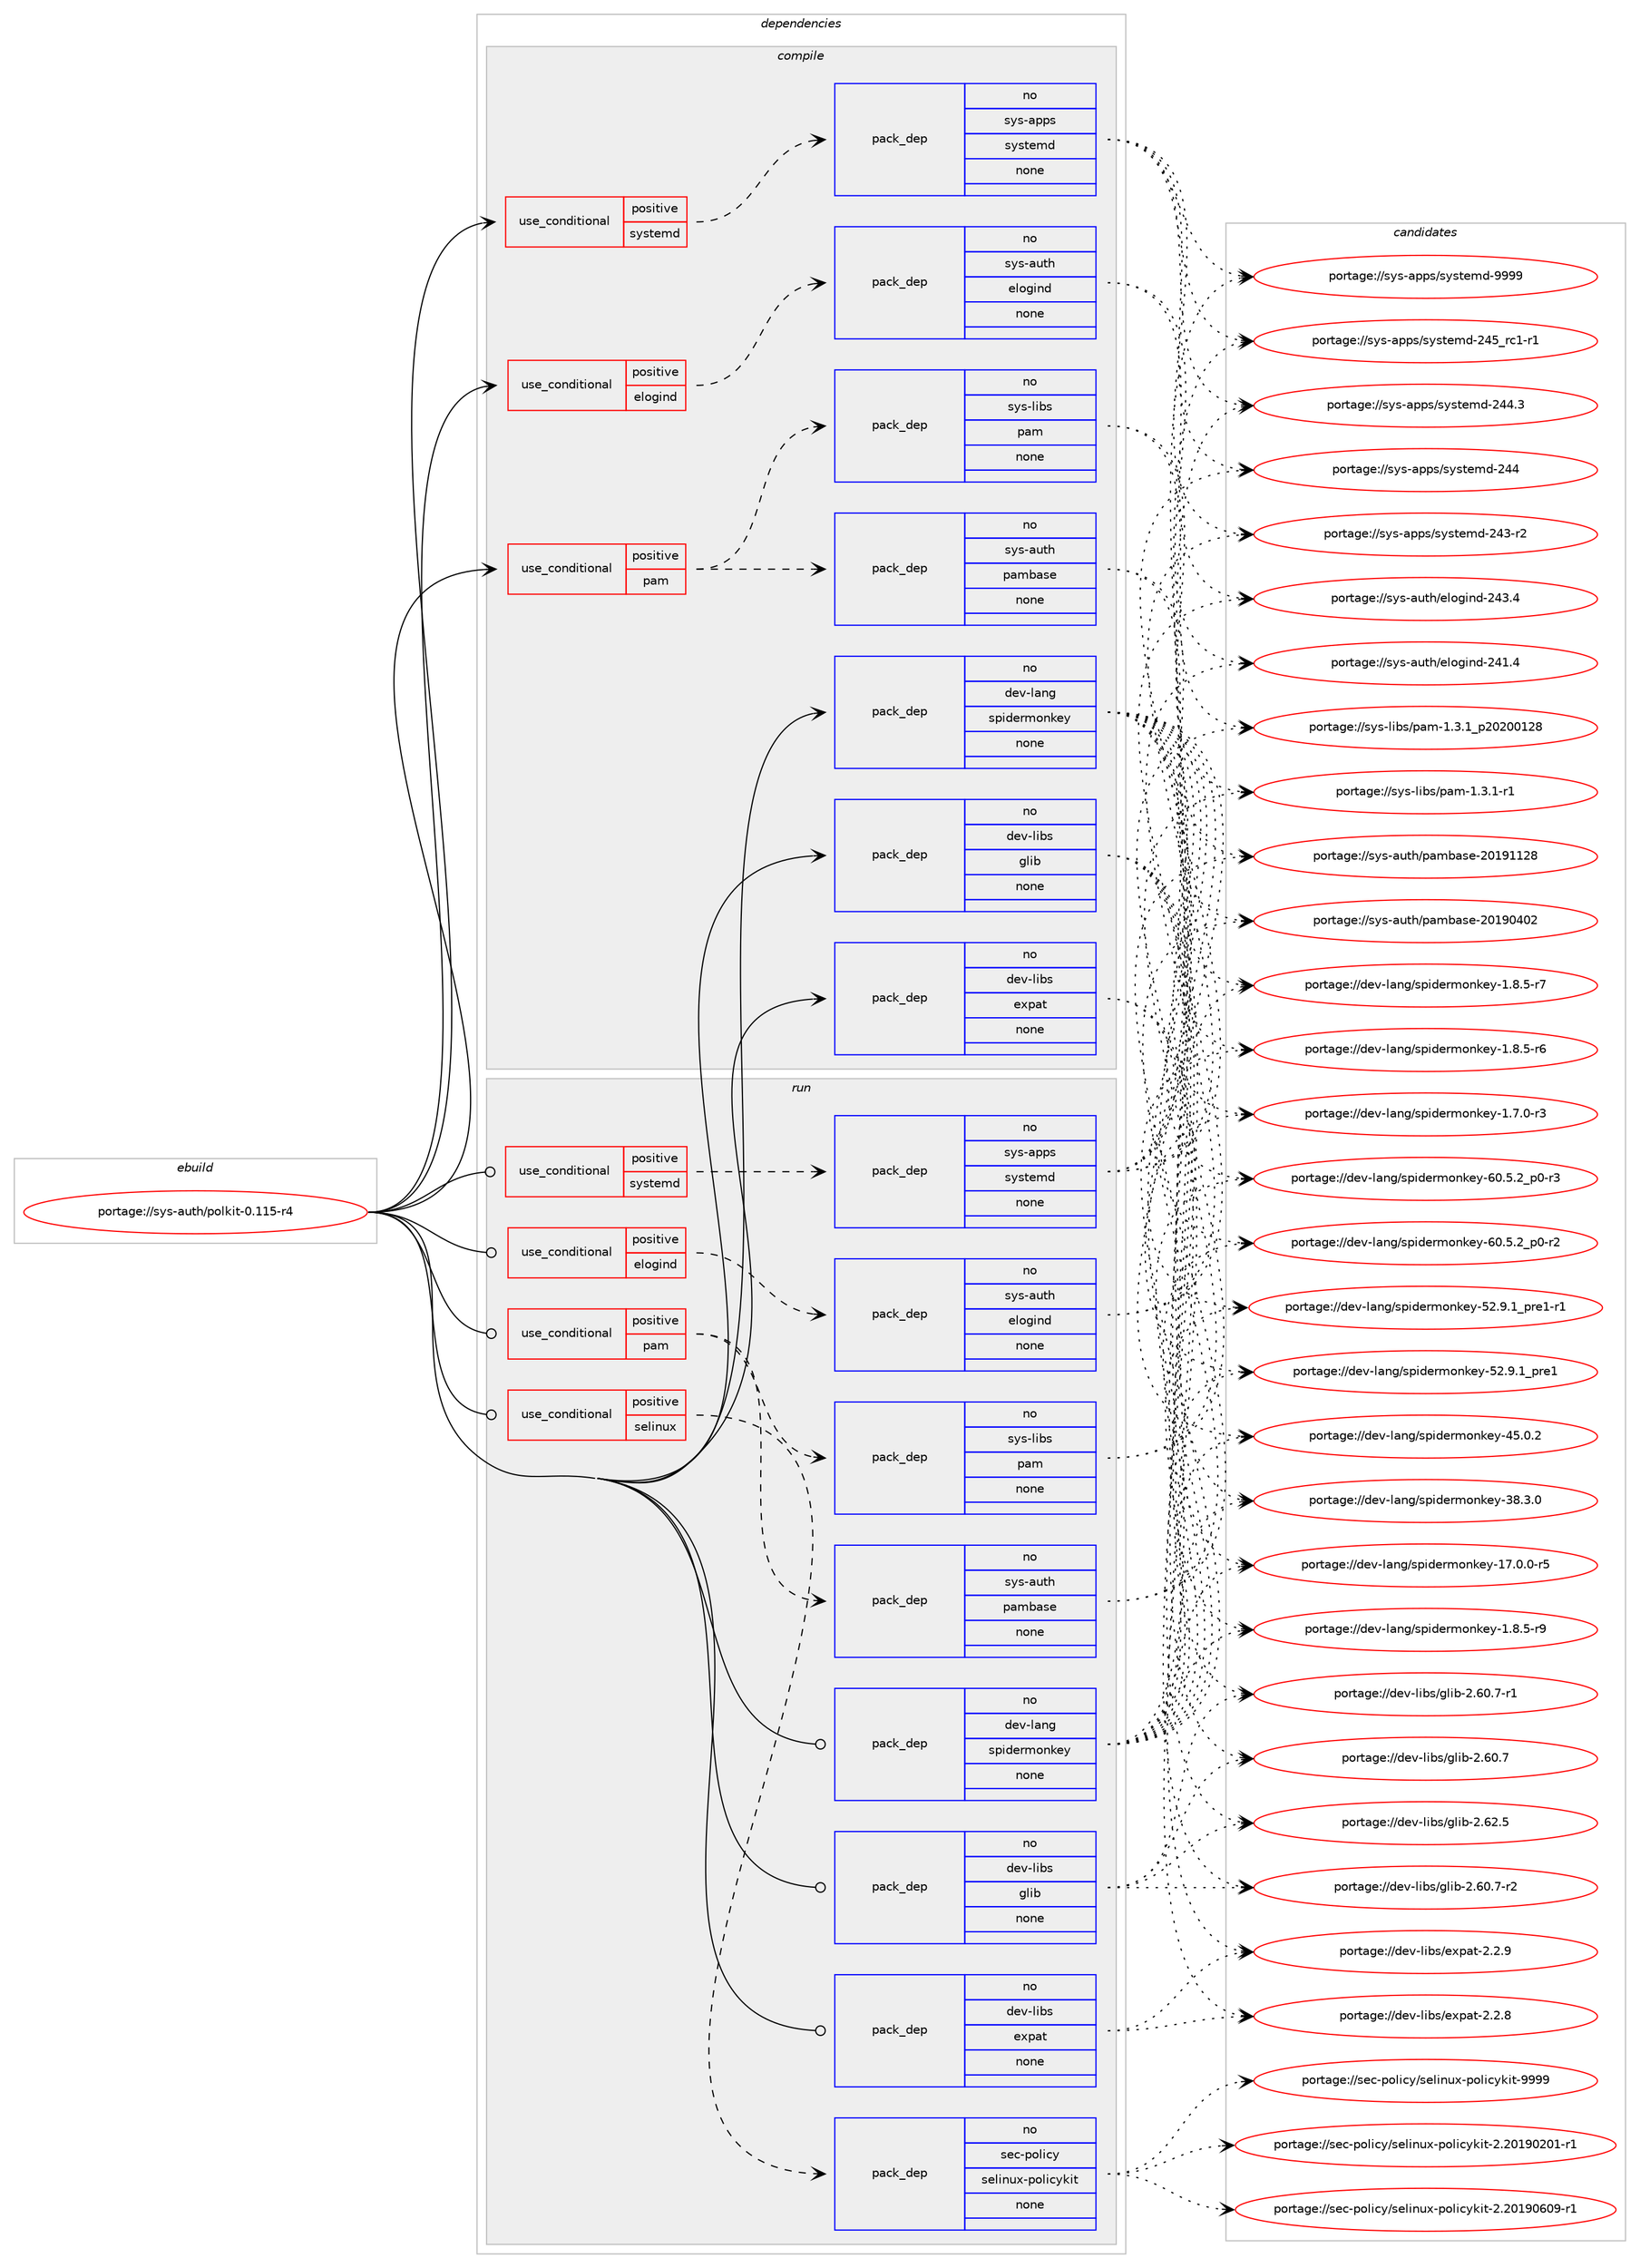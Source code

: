 digraph prolog {

# *************
# Graph options
# *************

newrank=true;
concentrate=true;
compound=true;
graph [rankdir=LR,fontname=Helvetica,fontsize=10,ranksep=1.5];#, ranksep=2.5, nodesep=0.2];
edge  [arrowhead=vee];
node  [fontname=Helvetica,fontsize=10];

# **********
# The ebuild
# **********

subgraph cluster_leftcol {
color=gray;
rank=same;
label=<<i>ebuild</i>>;
id [label="portage://sys-auth/polkit-0.115-r4", color=red, width=4, href="../sys-auth/polkit-0.115-r4.svg"];
}

# ****************
# The dependencies
# ****************

subgraph cluster_midcol {
color=gray;
label=<<i>dependencies</i>>;
subgraph cluster_compile {
fillcolor="#eeeeee";
style=filled;
label=<<i>compile</i>>;
subgraph cond7835 {
dependency38855 [label=<<TABLE BORDER="0" CELLBORDER="1" CELLSPACING="0" CELLPADDING="4"><TR><TD ROWSPAN="3" CELLPADDING="10">use_conditional</TD></TR><TR><TD>positive</TD></TR><TR><TD>elogind</TD></TR></TABLE>>, shape=none, color=red];
subgraph pack30075 {
dependency38856 [label=<<TABLE BORDER="0" CELLBORDER="1" CELLSPACING="0" CELLPADDING="4" WIDTH="220"><TR><TD ROWSPAN="6" CELLPADDING="30">pack_dep</TD></TR><TR><TD WIDTH="110">no</TD></TR><TR><TD>sys-auth</TD></TR><TR><TD>elogind</TD></TR><TR><TD>none</TD></TR><TR><TD></TD></TR></TABLE>>, shape=none, color=blue];
}
dependency38855:e -> dependency38856:w [weight=20,style="dashed",arrowhead="vee"];
}
id:e -> dependency38855:w [weight=20,style="solid",arrowhead="vee"];
subgraph cond7836 {
dependency38857 [label=<<TABLE BORDER="0" CELLBORDER="1" CELLSPACING="0" CELLPADDING="4"><TR><TD ROWSPAN="3" CELLPADDING="10">use_conditional</TD></TR><TR><TD>positive</TD></TR><TR><TD>pam</TD></TR></TABLE>>, shape=none, color=red];
subgraph pack30076 {
dependency38858 [label=<<TABLE BORDER="0" CELLBORDER="1" CELLSPACING="0" CELLPADDING="4" WIDTH="220"><TR><TD ROWSPAN="6" CELLPADDING="30">pack_dep</TD></TR><TR><TD WIDTH="110">no</TD></TR><TR><TD>sys-auth</TD></TR><TR><TD>pambase</TD></TR><TR><TD>none</TD></TR><TR><TD></TD></TR></TABLE>>, shape=none, color=blue];
}
dependency38857:e -> dependency38858:w [weight=20,style="dashed",arrowhead="vee"];
subgraph pack30077 {
dependency38859 [label=<<TABLE BORDER="0" CELLBORDER="1" CELLSPACING="0" CELLPADDING="4" WIDTH="220"><TR><TD ROWSPAN="6" CELLPADDING="30">pack_dep</TD></TR><TR><TD WIDTH="110">no</TD></TR><TR><TD>sys-libs</TD></TR><TR><TD>pam</TD></TR><TR><TD>none</TD></TR><TR><TD></TD></TR></TABLE>>, shape=none, color=blue];
}
dependency38857:e -> dependency38859:w [weight=20,style="dashed",arrowhead="vee"];
}
id:e -> dependency38857:w [weight=20,style="solid",arrowhead="vee"];
subgraph cond7837 {
dependency38860 [label=<<TABLE BORDER="0" CELLBORDER="1" CELLSPACING="0" CELLPADDING="4"><TR><TD ROWSPAN="3" CELLPADDING="10">use_conditional</TD></TR><TR><TD>positive</TD></TR><TR><TD>systemd</TD></TR></TABLE>>, shape=none, color=red];
subgraph pack30078 {
dependency38861 [label=<<TABLE BORDER="0" CELLBORDER="1" CELLSPACING="0" CELLPADDING="4" WIDTH="220"><TR><TD ROWSPAN="6" CELLPADDING="30">pack_dep</TD></TR><TR><TD WIDTH="110">no</TD></TR><TR><TD>sys-apps</TD></TR><TR><TD>systemd</TD></TR><TR><TD>none</TD></TR><TR><TD></TD></TR></TABLE>>, shape=none, color=blue];
}
dependency38860:e -> dependency38861:w [weight=20,style="dashed",arrowhead="vee"];
}
id:e -> dependency38860:w [weight=20,style="solid",arrowhead="vee"];
subgraph pack30079 {
dependency38862 [label=<<TABLE BORDER="0" CELLBORDER="1" CELLSPACING="0" CELLPADDING="4" WIDTH="220"><TR><TD ROWSPAN="6" CELLPADDING="30">pack_dep</TD></TR><TR><TD WIDTH="110">no</TD></TR><TR><TD>dev-lang</TD></TR><TR><TD>spidermonkey</TD></TR><TR><TD>none</TD></TR><TR><TD></TD></TR></TABLE>>, shape=none, color=blue];
}
id:e -> dependency38862:w [weight=20,style="solid",arrowhead="vee"];
subgraph pack30080 {
dependency38863 [label=<<TABLE BORDER="0" CELLBORDER="1" CELLSPACING="0" CELLPADDING="4" WIDTH="220"><TR><TD ROWSPAN="6" CELLPADDING="30">pack_dep</TD></TR><TR><TD WIDTH="110">no</TD></TR><TR><TD>dev-libs</TD></TR><TR><TD>expat</TD></TR><TR><TD>none</TD></TR><TR><TD></TD></TR></TABLE>>, shape=none, color=blue];
}
id:e -> dependency38863:w [weight=20,style="solid",arrowhead="vee"];
subgraph pack30081 {
dependency38864 [label=<<TABLE BORDER="0" CELLBORDER="1" CELLSPACING="0" CELLPADDING="4" WIDTH="220"><TR><TD ROWSPAN="6" CELLPADDING="30">pack_dep</TD></TR><TR><TD WIDTH="110">no</TD></TR><TR><TD>dev-libs</TD></TR><TR><TD>glib</TD></TR><TR><TD>none</TD></TR><TR><TD></TD></TR></TABLE>>, shape=none, color=blue];
}
id:e -> dependency38864:w [weight=20,style="solid",arrowhead="vee"];
}
subgraph cluster_compileandrun {
fillcolor="#eeeeee";
style=filled;
label=<<i>compile and run</i>>;
}
subgraph cluster_run {
fillcolor="#eeeeee";
style=filled;
label=<<i>run</i>>;
subgraph cond7838 {
dependency38865 [label=<<TABLE BORDER="0" CELLBORDER="1" CELLSPACING="0" CELLPADDING="4"><TR><TD ROWSPAN="3" CELLPADDING="10">use_conditional</TD></TR><TR><TD>positive</TD></TR><TR><TD>elogind</TD></TR></TABLE>>, shape=none, color=red];
subgraph pack30082 {
dependency38866 [label=<<TABLE BORDER="0" CELLBORDER="1" CELLSPACING="0" CELLPADDING="4" WIDTH="220"><TR><TD ROWSPAN="6" CELLPADDING="30">pack_dep</TD></TR><TR><TD WIDTH="110">no</TD></TR><TR><TD>sys-auth</TD></TR><TR><TD>elogind</TD></TR><TR><TD>none</TD></TR><TR><TD></TD></TR></TABLE>>, shape=none, color=blue];
}
dependency38865:e -> dependency38866:w [weight=20,style="dashed",arrowhead="vee"];
}
id:e -> dependency38865:w [weight=20,style="solid",arrowhead="odot"];
subgraph cond7839 {
dependency38867 [label=<<TABLE BORDER="0" CELLBORDER="1" CELLSPACING="0" CELLPADDING="4"><TR><TD ROWSPAN="3" CELLPADDING="10">use_conditional</TD></TR><TR><TD>positive</TD></TR><TR><TD>pam</TD></TR></TABLE>>, shape=none, color=red];
subgraph pack30083 {
dependency38868 [label=<<TABLE BORDER="0" CELLBORDER="1" CELLSPACING="0" CELLPADDING="4" WIDTH="220"><TR><TD ROWSPAN="6" CELLPADDING="30">pack_dep</TD></TR><TR><TD WIDTH="110">no</TD></TR><TR><TD>sys-auth</TD></TR><TR><TD>pambase</TD></TR><TR><TD>none</TD></TR><TR><TD></TD></TR></TABLE>>, shape=none, color=blue];
}
dependency38867:e -> dependency38868:w [weight=20,style="dashed",arrowhead="vee"];
subgraph pack30084 {
dependency38869 [label=<<TABLE BORDER="0" CELLBORDER="1" CELLSPACING="0" CELLPADDING="4" WIDTH="220"><TR><TD ROWSPAN="6" CELLPADDING="30">pack_dep</TD></TR><TR><TD WIDTH="110">no</TD></TR><TR><TD>sys-libs</TD></TR><TR><TD>pam</TD></TR><TR><TD>none</TD></TR><TR><TD></TD></TR></TABLE>>, shape=none, color=blue];
}
dependency38867:e -> dependency38869:w [weight=20,style="dashed",arrowhead="vee"];
}
id:e -> dependency38867:w [weight=20,style="solid",arrowhead="odot"];
subgraph cond7840 {
dependency38870 [label=<<TABLE BORDER="0" CELLBORDER="1" CELLSPACING="0" CELLPADDING="4"><TR><TD ROWSPAN="3" CELLPADDING="10">use_conditional</TD></TR><TR><TD>positive</TD></TR><TR><TD>selinux</TD></TR></TABLE>>, shape=none, color=red];
subgraph pack30085 {
dependency38871 [label=<<TABLE BORDER="0" CELLBORDER="1" CELLSPACING="0" CELLPADDING="4" WIDTH="220"><TR><TD ROWSPAN="6" CELLPADDING="30">pack_dep</TD></TR><TR><TD WIDTH="110">no</TD></TR><TR><TD>sec-policy</TD></TR><TR><TD>selinux-policykit</TD></TR><TR><TD>none</TD></TR><TR><TD></TD></TR></TABLE>>, shape=none, color=blue];
}
dependency38870:e -> dependency38871:w [weight=20,style="dashed",arrowhead="vee"];
}
id:e -> dependency38870:w [weight=20,style="solid",arrowhead="odot"];
subgraph cond7841 {
dependency38872 [label=<<TABLE BORDER="0" CELLBORDER="1" CELLSPACING="0" CELLPADDING="4"><TR><TD ROWSPAN="3" CELLPADDING="10">use_conditional</TD></TR><TR><TD>positive</TD></TR><TR><TD>systemd</TD></TR></TABLE>>, shape=none, color=red];
subgraph pack30086 {
dependency38873 [label=<<TABLE BORDER="0" CELLBORDER="1" CELLSPACING="0" CELLPADDING="4" WIDTH="220"><TR><TD ROWSPAN="6" CELLPADDING="30">pack_dep</TD></TR><TR><TD WIDTH="110">no</TD></TR><TR><TD>sys-apps</TD></TR><TR><TD>systemd</TD></TR><TR><TD>none</TD></TR><TR><TD></TD></TR></TABLE>>, shape=none, color=blue];
}
dependency38872:e -> dependency38873:w [weight=20,style="dashed",arrowhead="vee"];
}
id:e -> dependency38872:w [weight=20,style="solid",arrowhead="odot"];
subgraph pack30087 {
dependency38874 [label=<<TABLE BORDER="0" CELLBORDER="1" CELLSPACING="0" CELLPADDING="4" WIDTH="220"><TR><TD ROWSPAN="6" CELLPADDING="30">pack_dep</TD></TR><TR><TD WIDTH="110">no</TD></TR><TR><TD>dev-lang</TD></TR><TR><TD>spidermonkey</TD></TR><TR><TD>none</TD></TR><TR><TD></TD></TR></TABLE>>, shape=none, color=blue];
}
id:e -> dependency38874:w [weight=20,style="solid",arrowhead="odot"];
subgraph pack30088 {
dependency38875 [label=<<TABLE BORDER="0" CELLBORDER="1" CELLSPACING="0" CELLPADDING="4" WIDTH="220"><TR><TD ROWSPAN="6" CELLPADDING="30">pack_dep</TD></TR><TR><TD WIDTH="110">no</TD></TR><TR><TD>dev-libs</TD></TR><TR><TD>expat</TD></TR><TR><TD>none</TD></TR><TR><TD></TD></TR></TABLE>>, shape=none, color=blue];
}
id:e -> dependency38875:w [weight=20,style="solid",arrowhead="odot"];
subgraph pack30089 {
dependency38876 [label=<<TABLE BORDER="0" CELLBORDER="1" CELLSPACING="0" CELLPADDING="4" WIDTH="220"><TR><TD ROWSPAN="6" CELLPADDING="30">pack_dep</TD></TR><TR><TD WIDTH="110">no</TD></TR><TR><TD>dev-libs</TD></TR><TR><TD>glib</TD></TR><TR><TD>none</TD></TR><TR><TD></TD></TR></TABLE>>, shape=none, color=blue];
}
id:e -> dependency38876:w [weight=20,style="solid",arrowhead="odot"];
}
}

# **************
# The candidates
# **************

subgraph cluster_choices {
rank=same;
color=gray;
label=<<i>candidates</i>>;

subgraph choice30075 {
color=black;
nodesep=1;
choice115121115459711711610447101108111103105110100455052514652 [label="portage://sys-auth/elogind-243.4", color=red, width=4,href="../sys-auth/elogind-243.4.svg"];
choice115121115459711711610447101108111103105110100455052494652 [label="portage://sys-auth/elogind-241.4", color=red, width=4,href="../sys-auth/elogind-241.4.svg"];
dependency38856:e -> choice115121115459711711610447101108111103105110100455052514652:w [style=dotted,weight="100"];
dependency38856:e -> choice115121115459711711610447101108111103105110100455052494652:w [style=dotted,weight="100"];
}
subgraph choice30076 {
color=black;
nodesep=1;
choice115121115459711711610447112971099897115101455048495749495056 [label="portage://sys-auth/pambase-20191128", color=red, width=4,href="../sys-auth/pambase-20191128.svg"];
choice115121115459711711610447112971099897115101455048495748524850 [label="portage://sys-auth/pambase-20190402", color=red, width=4,href="../sys-auth/pambase-20190402.svg"];
dependency38858:e -> choice115121115459711711610447112971099897115101455048495749495056:w [style=dotted,weight="100"];
dependency38858:e -> choice115121115459711711610447112971099897115101455048495748524850:w [style=dotted,weight="100"];
}
subgraph choice30077 {
color=black;
nodesep=1;
choice11512111545108105981154711297109454946514649951125048504848495056 [label="portage://sys-libs/pam-1.3.1_p20200128", color=red, width=4,href="../sys-libs/pam-1.3.1_p20200128.svg"];
choice115121115451081059811547112971094549465146494511449 [label="portage://sys-libs/pam-1.3.1-r1", color=red, width=4,href="../sys-libs/pam-1.3.1-r1.svg"];
dependency38859:e -> choice11512111545108105981154711297109454946514649951125048504848495056:w [style=dotted,weight="100"];
dependency38859:e -> choice115121115451081059811547112971094549465146494511449:w [style=dotted,weight="100"];
}
subgraph choice30078 {
color=black;
nodesep=1;
choice1151211154597112112115471151211151161011091004557575757 [label="portage://sys-apps/systemd-9999", color=red, width=4,href="../sys-apps/systemd-9999.svg"];
choice115121115459711211211547115121115116101109100455052539511499494511449 [label="portage://sys-apps/systemd-245_rc1-r1", color=red, width=4,href="../sys-apps/systemd-245_rc1-r1.svg"];
choice115121115459711211211547115121115116101109100455052524651 [label="portage://sys-apps/systemd-244.3", color=red, width=4,href="../sys-apps/systemd-244.3.svg"];
choice11512111545971121121154711512111511610110910045505252 [label="portage://sys-apps/systemd-244", color=red, width=4,href="../sys-apps/systemd-244.svg"];
choice115121115459711211211547115121115116101109100455052514511450 [label="portage://sys-apps/systemd-243-r2", color=red, width=4,href="../sys-apps/systemd-243-r2.svg"];
dependency38861:e -> choice1151211154597112112115471151211151161011091004557575757:w [style=dotted,weight="100"];
dependency38861:e -> choice115121115459711211211547115121115116101109100455052539511499494511449:w [style=dotted,weight="100"];
dependency38861:e -> choice115121115459711211211547115121115116101109100455052524651:w [style=dotted,weight="100"];
dependency38861:e -> choice11512111545971121121154711512111511610110910045505252:w [style=dotted,weight="100"];
dependency38861:e -> choice115121115459711211211547115121115116101109100455052514511450:w [style=dotted,weight="100"];
}
subgraph choice30079 {
color=black;
nodesep=1;
choice1001011184510897110103471151121051001011141091111101071011214554484653465095112484511451 [label="portage://dev-lang/spidermonkey-60.5.2_p0-r3", color=red, width=4,href="../dev-lang/spidermonkey-60.5.2_p0-r3.svg"];
choice1001011184510897110103471151121051001011141091111101071011214554484653465095112484511450 [label="portage://dev-lang/spidermonkey-60.5.2_p0-r2", color=red, width=4,href="../dev-lang/spidermonkey-60.5.2_p0-r2.svg"];
choice1001011184510897110103471151121051001011141091111101071011214553504657464995112114101494511449 [label="portage://dev-lang/spidermonkey-52.9.1_pre1-r1", color=red, width=4,href="../dev-lang/spidermonkey-52.9.1_pre1-r1.svg"];
choice100101118451089711010347115112105100101114109111110107101121455350465746499511211410149 [label="portage://dev-lang/spidermonkey-52.9.1_pre1", color=red, width=4,href="../dev-lang/spidermonkey-52.9.1_pre1.svg"];
choice10010111845108971101034711511210510010111410911111010710112145525346484650 [label="portage://dev-lang/spidermonkey-45.0.2", color=red, width=4,href="../dev-lang/spidermonkey-45.0.2.svg"];
choice10010111845108971101034711511210510010111410911111010710112145515646514648 [label="portage://dev-lang/spidermonkey-38.3.0", color=red, width=4,href="../dev-lang/spidermonkey-38.3.0.svg"];
choice100101118451089711010347115112105100101114109111110107101121454955464846484511453 [label="portage://dev-lang/spidermonkey-17.0.0-r5", color=red, width=4,href="../dev-lang/spidermonkey-17.0.0-r5.svg"];
choice1001011184510897110103471151121051001011141091111101071011214549465646534511457 [label="portage://dev-lang/spidermonkey-1.8.5-r9", color=red, width=4,href="../dev-lang/spidermonkey-1.8.5-r9.svg"];
choice1001011184510897110103471151121051001011141091111101071011214549465646534511455 [label="portage://dev-lang/spidermonkey-1.8.5-r7", color=red, width=4,href="../dev-lang/spidermonkey-1.8.5-r7.svg"];
choice1001011184510897110103471151121051001011141091111101071011214549465646534511454 [label="portage://dev-lang/spidermonkey-1.8.5-r6", color=red, width=4,href="../dev-lang/spidermonkey-1.8.5-r6.svg"];
choice1001011184510897110103471151121051001011141091111101071011214549465546484511451 [label="portage://dev-lang/spidermonkey-1.7.0-r3", color=red, width=4,href="../dev-lang/spidermonkey-1.7.0-r3.svg"];
dependency38862:e -> choice1001011184510897110103471151121051001011141091111101071011214554484653465095112484511451:w [style=dotted,weight="100"];
dependency38862:e -> choice1001011184510897110103471151121051001011141091111101071011214554484653465095112484511450:w [style=dotted,weight="100"];
dependency38862:e -> choice1001011184510897110103471151121051001011141091111101071011214553504657464995112114101494511449:w [style=dotted,weight="100"];
dependency38862:e -> choice100101118451089711010347115112105100101114109111110107101121455350465746499511211410149:w [style=dotted,weight="100"];
dependency38862:e -> choice10010111845108971101034711511210510010111410911111010710112145525346484650:w [style=dotted,weight="100"];
dependency38862:e -> choice10010111845108971101034711511210510010111410911111010710112145515646514648:w [style=dotted,weight="100"];
dependency38862:e -> choice100101118451089711010347115112105100101114109111110107101121454955464846484511453:w [style=dotted,weight="100"];
dependency38862:e -> choice1001011184510897110103471151121051001011141091111101071011214549465646534511457:w [style=dotted,weight="100"];
dependency38862:e -> choice1001011184510897110103471151121051001011141091111101071011214549465646534511455:w [style=dotted,weight="100"];
dependency38862:e -> choice1001011184510897110103471151121051001011141091111101071011214549465646534511454:w [style=dotted,weight="100"];
dependency38862:e -> choice1001011184510897110103471151121051001011141091111101071011214549465546484511451:w [style=dotted,weight="100"];
}
subgraph choice30080 {
color=black;
nodesep=1;
choice10010111845108105981154710112011297116455046504657 [label="portage://dev-libs/expat-2.2.9", color=red, width=4,href="../dev-libs/expat-2.2.9.svg"];
choice10010111845108105981154710112011297116455046504656 [label="portage://dev-libs/expat-2.2.8", color=red, width=4,href="../dev-libs/expat-2.2.8.svg"];
dependency38863:e -> choice10010111845108105981154710112011297116455046504657:w [style=dotted,weight="100"];
dependency38863:e -> choice10010111845108105981154710112011297116455046504656:w [style=dotted,weight="100"];
}
subgraph choice30081 {
color=black;
nodesep=1;
choice1001011184510810598115471031081059845504654504653 [label="portage://dev-libs/glib-2.62.5", color=red, width=4,href="../dev-libs/glib-2.62.5.svg"];
choice10010111845108105981154710310810598455046544846554511450 [label="portage://dev-libs/glib-2.60.7-r2", color=red, width=4,href="../dev-libs/glib-2.60.7-r2.svg"];
choice10010111845108105981154710310810598455046544846554511449 [label="portage://dev-libs/glib-2.60.7-r1", color=red, width=4,href="../dev-libs/glib-2.60.7-r1.svg"];
choice1001011184510810598115471031081059845504654484655 [label="portage://dev-libs/glib-2.60.7", color=red, width=4,href="../dev-libs/glib-2.60.7.svg"];
dependency38864:e -> choice1001011184510810598115471031081059845504654504653:w [style=dotted,weight="100"];
dependency38864:e -> choice10010111845108105981154710310810598455046544846554511450:w [style=dotted,weight="100"];
dependency38864:e -> choice10010111845108105981154710310810598455046544846554511449:w [style=dotted,weight="100"];
dependency38864:e -> choice1001011184510810598115471031081059845504654484655:w [style=dotted,weight="100"];
}
subgraph choice30082 {
color=black;
nodesep=1;
choice115121115459711711610447101108111103105110100455052514652 [label="portage://sys-auth/elogind-243.4", color=red, width=4,href="../sys-auth/elogind-243.4.svg"];
choice115121115459711711610447101108111103105110100455052494652 [label="portage://sys-auth/elogind-241.4", color=red, width=4,href="../sys-auth/elogind-241.4.svg"];
dependency38866:e -> choice115121115459711711610447101108111103105110100455052514652:w [style=dotted,weight="100"];
dependency38866:e -> choice115121115459711711610447101108111103105110100455052494652:w [style=dotted,weight="100"];
}
subgraph choice30083 {
color=black;
nodesep=1;
choice115121115459711711610447112971099897115101455048495749495056 [label="portage://sys-auth/pambase-20191128", color=red, width=4,href="../sys-auth/pambase-20191128.svg"];
choice115121115459711711610447112971099897115101455048495748524850 [label="portage://sys-auth/pambase-20190402", color=red, width=4,href="../sys-auth/pambase-20190402.svg"];
dependency38868:e -> choice115121115459711711610447112971099897115101455048495749495056:w [style=dotted,weight="100"];
dependency38868:e -> choice115121115459711711610447112971099897115101455048495748524850:w [style=dotted,weight="100"];
}
subgraph choice30084 {
color=black;
nodesep=1;
choice11512111545108105981154711297109454946514649951125048504848495056 [label="portage://sys-libs/pam-1.3.1_p20200128", color=red, width=4,href="../sys-libs/pam-1.3.1_p20200128.svg"];
choice115121115451081059811547112971094549465146494511449 [label="portage://sys-libs/pam-1.3.1-r1", color=red, width=4,href="../sys-libs/pam-1.3.1-r1.svg"];
dependency38869:e -> choice11512111545108105981154711297109454946514649951125048504848495056:w [style=dotted,weight="100"];
dependency38869:e -> choice115121115451081059811547112971094549465146494511449:w [style=dotted,weight="100"];
}
subgraph choice30085 {
color=black;
nodesep=1;
choice1151019945112111108105991214711510110810511011712045112111108105991211071051164557575757 [label="portage://sec-policy/selinux-policykit-9999", color=red, width=4,href="../sec-policy/selinux-policykit-9999.svg"];
choice11510199451121111081059912147115101108105110117120451121111081059912110710511645504650484957485448574511449 [label="portage://sec-policy/selinux-policykit-2.20190609-r1", color=red, width=4,href="../sec-policy/selinux-policykit-2.20190609-r1.svg"];
choice11510199451121111081059912147115101108105110117120451121111081059912110710511645504650484957485048494511449 [label="portage://sec-policy/selinux-policykit-2.20190201-r1", color=red, width=4,href="../sec-policy/selinux-policykit-2.20190201-r1.svg"];
dependency38871:e -> choice1151019945112111108105991214711510110810511011712045112111108105991211071051164557575757:w [style=dotted,weight="100"];
dependency38871:e -> choice11510199451121111081059912147115101108105110117120451121111081059912110710511645504650484957485448574511449:w [style=dotted,weight="100"];
dependency38871:e -> choice11510199451121111081059912147115101108105110117120451121111081059912110710511645504650484957485048494511449:w [style=dotted,weight="100"];
}
subgraph choice30086 {
color=black;
nodesep=1;
choice1151211154597112112115471151211151161011091004557575757 [label="portage://sys-apps/systemd-9999", color=red, width=4,href="../sys-apps/systemd-9999.svg"];
choice115121115459711211211547115121115116101109100455052539511499494511449 [label="portage://sys-apps/systemd-245_rc1-r1", color=red, width=4,href="../sys-apps/systemd-245_rc1-r1.svg"];
choice115121115459711211211547115121115116101109100455052524651 [label="portage://sys-apps/systemd-244.3", color=red, width=4,href="../sys-apps/systemd-244.3.svg"];
choice11512111545971121121154711512111511610110910045505252 [label="portage://sys-apps/systemd-244", color=red, width=4,href="../sys-apps/systemd-244.svg"];
choice115121115459711211211547115121115116101109100455052514511450 [label="portage://sys-apps/systemd-243-r2", color=red, width=4,href="../sys-apps/systemd-243-r2.svg"];
dependency38873:e -> choice1151211154597112112115471151211151161011091004557575757:w [style=dotted,weight="100"];
dependency38873:e -> choice115121115459711211211547115121115116101109100455052539511499494511449:w [style=dotted,weight="100"];
dependency38873:e -> choice115121115459711211211547115121115116101109100455052524651:w [style=dotted,weight="100"];
dependency38873:e -> choice11512111545971121121154711512111511610110910045505252:w [style=dotted,weight="100"];
dependency38873:e -> choice115121115459711211211547115121115116101109100455052514511450:w [style=dotted,weight="100"];
}
subgraph choice30087 {
color=black;
nodesep=1;
choice1001011184510897110103471151121051001011141091111101071011214554484653465095112484511451 [label="portage://dev-lang/spidermonkey-60.5.2_p0-r3", color=red, width=4,href="../dev-lang/spidermonkey-60.5.2_p0-r3.svg"];
choice1001011184510897110103471151121051001011141091111101071011214554484653465095112484511450 [label="portage://dev-lang/spidermonkey-60.5.2_p0-r2", color=red, width=4,href="../dev-lang/spidermonkey-60.5.2_p0-r2.svg"];
choice1001011184510897110103471151121051001011141091111101071011214553504657464995112114101494511449 [label="portage://dev-lang/spidermonkey-52.9.1_pre1-r1", color=red, width=4,href="../dev-lang/spidermonkey-52.9.1_pre1-r1.svg"];
choice100101118451089711010347115112105100101114109111110107101121455350465746499511211410149 [label="portage://dev-lang/spidermonkey-52.9.1_pre1", color=red, width=4,href="../dev-lang/spidermonkey-52.9.1_pre1.svg"];
choice10010111845108971101034711511210510010111410911111010710112145525346484650 [label="portage://dev-lang/spidermonkey-45.0.2", color=red, width=4,href="../dev-lang/spidermonkey-45.0.2.svg"];
choice10010111845108971101034711511210510010111410911111010710112145515646514648 [label="portage://dev-lang/spidermonkey-38.3.0", color=red, width=4,href="../dev-lang/spidermonkey-38.3.0.svg"];
choice100101118451089711010347115112105100101114109111110107101121454955464846484511453 [label="portage://dev-lang/spidermonkey-17.0.0-r5", color=red, width=4,href="../dev-lang/spidermonkey-17.0.0-r5.svg"];
choice1001011184510897110103471151121051001011141091111101071011214549465646534511457 [label="portage://dev-lang/spidermonkey-1.8.5-r9", color=red, width=4,href="../dev-lang/spidermonkey-1.8.5-r9.svg"];
choice1001011184510897110103471151121051001011141091111101071011214549465646534511455 [label="portage://dev-lang/spidermonkey-1.8.5-r7", color=red, width=4,href="../dev-lang/spidermonkey-1.8.5-r7.svg"];
choice1001011184510897110103471151121051001011141091111101071011214549465646534511454 [label="portage://dev-lang/spidermonkey-1.8.5-r6", color=red, width=4,href="../dev-lang/spidermonkey-1.8.5-r6.svg"];
choice1001011184510897110103471151121051001011141091111101071011214549465546484511451 [label="portage://dev-lang/spidermonkey-1.7.0-r3", color=red, width=4,href="../dev-lang/spidermonkey-1.7.0-r3.svg"];
dependency38874:e -> choice1001011184510897110103471151121051001011141091111101071011214554484653465095112484511451:w [style=dotted,weight="100"];
dependency38874:e -> choice1001011184510897110103471151121051001011141091111101071011214554484653465095112484511450:w [style=dotted,weight="100"];
dependency38874:e -> choice1001011184510897110103471151121051001011141091111101071011214553504657464995112114101494511449:w [style=dotted,weight="100"];
dependency38874:e -> choice100101118451089711010347115112105100101114109111110107101121455350465746499511211410149:w [style=dotted,weight="100"];
dependency38874:e -> choice10010111845108971101034711511210510010111410911111010710112145525346484650:w [style=dotted,weight="100"];
dependency38874:e -> choice10010111845108971101034711511210510010111410911111010710112145515646514648:w [style=dotted,weight="100"];
dependency38874:e -> choice100101118451089711010347115112105100101114109111110107101121454955464846484511453:w [style=dotted,weight="100"];
dependency38874:e -> choice1001011184510897110103471151121051001011141091111101071011214549465646534511457:w [style=dotted,weight="100"];
dependency38874:e -> choice1001011184510897110103471151121051001011141091111101071011214549465646534511455:w [style=dotted,weight="100"];
dependency38874:e -> choice1001011184510897110103471151121051001011141091111101071011214549465646534511454:w [style=dotted,weight="100"];
dependency38874:e -> choice1001011184510897110103471151121051001011141091111101071011214549465546484511451:w [style=dotted,weight="100"];
}
subgraph choice30088 {
color=black;
nodesep=1;
choice10010111845108105981154710112011297116455046504657 [label="portage://dev-libs/expat-2.2.9", color=red, width=4,href="../dev-libs/expat-2.2.9.svg"];
choice10010111845108105981154710112011297116455046504656 [label="portage://dev-libs/expat-2.2.8", color=red, width=4,href="../dev-libs/expat-2.2.8.svg"];
dependency38875:e -> choice10010111845108105981154710112011297116455046504657:w [style=dotted,weight="100"];
dependency38875:e -> choice10010111845108105981154710112011297116455046504656:w [style=dotted,weight="100"];
}
subgraph choice30089 {
color=black;
nodesep=1;
choice1001011184510810598115471031081059845504654504653 [label="portage://dev-libs/glib-2.62.5", color=red, width=4,href="../dev-libs/glib-2.62.5.svg"];
choice10010111845108105981154710310810598455046544846554511450 [label="portage://dev-libs/glib-2.60.7-r2", color=red, width=4,href="../dev-libs/glib-2.60.7-r2.svg"];
choice10010111845108105981154710310810598455046544846554511449 [label="portage://dev-libs/glib-2.60.7-r1", color=red, width=4,href="../dev-libs/glib-2.60.7-r1.svg"];
choice1001011184510810598115471031081059845504654484655 [label="portage://dev-libs/glib-2.60.7", color=red, width=4,href="../dev-libs/glib-2.60.7.svg"];
dependency38876:e -> choice1001011184510810598115471031081059845504654504653:w [style=dotted,weight="100"];
dependency38876:e -> choice10010111845108105981154710310810598455046544846554511450:w [style=dotted,weight="100"];
dependency38876:e -> choice10010111845108105981154710310810598455046544846554511449:w [style=dotted,weight="100"];
dependency38876:e -> choice1001011184510810598115471031081059845504654484655:w [style=dotted,weight="100"];
}
}

}
